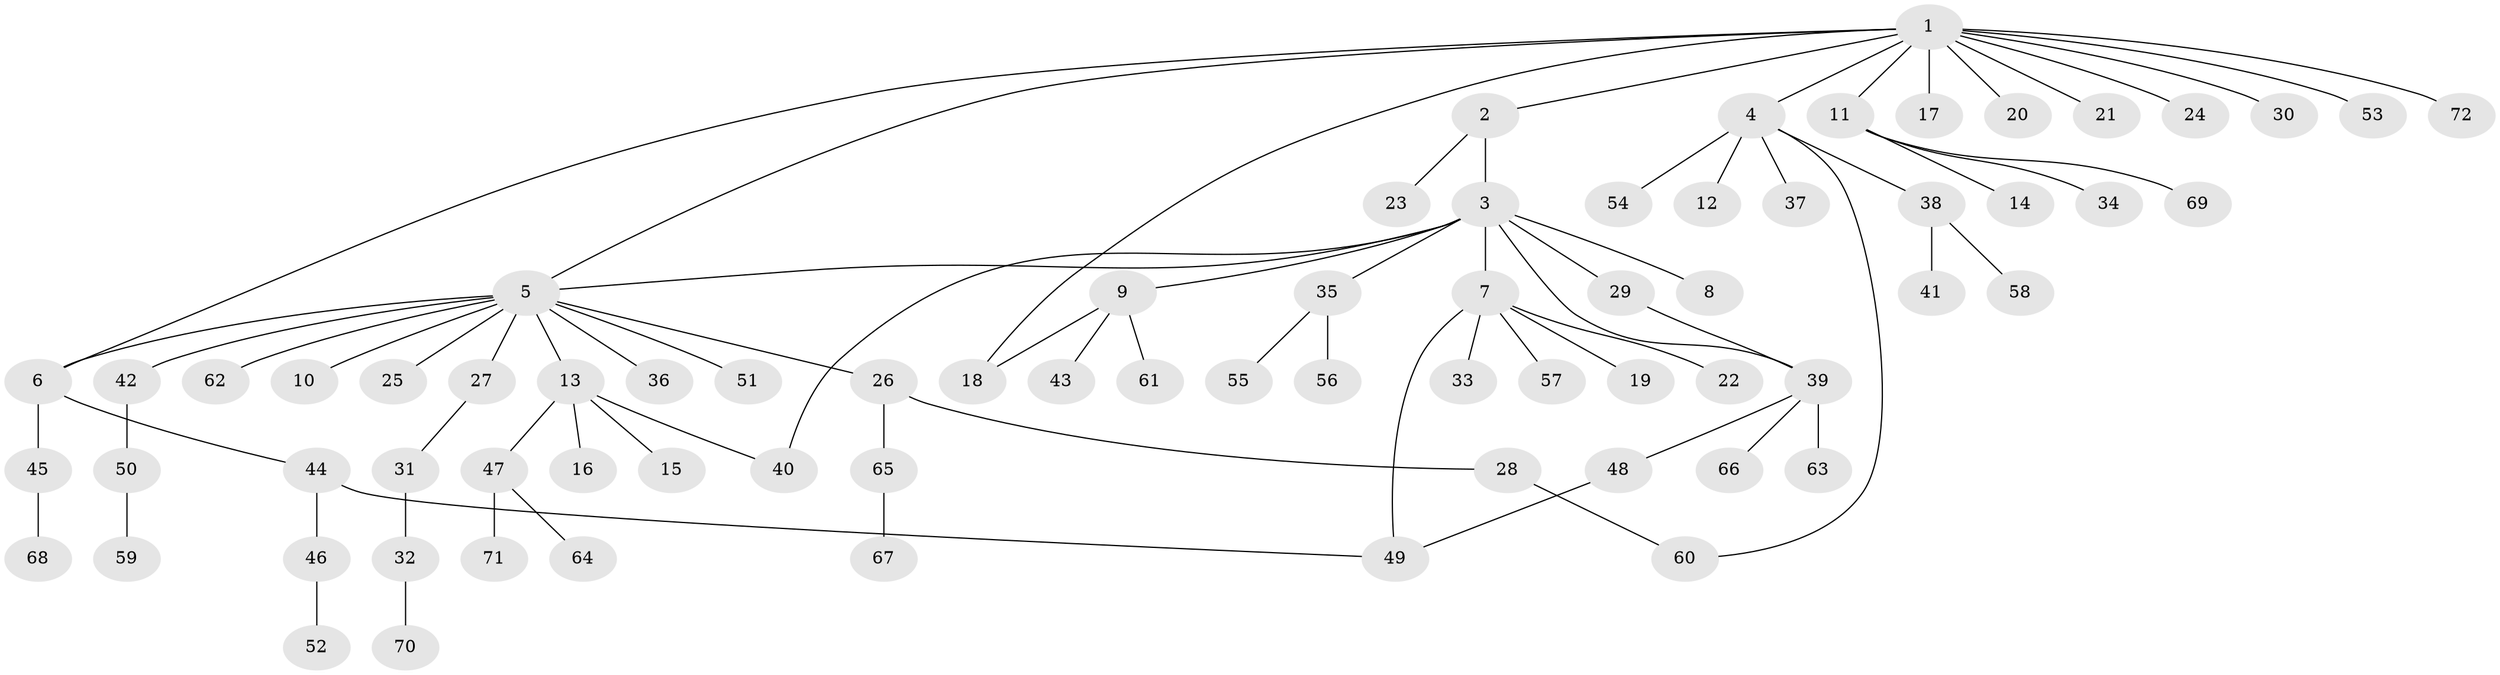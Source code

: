 // Generated by graph-tools (version 1.1) at 2025/01/03/09/25 03:01:41]
// undirected, 72 vertices, 79 edges
graph export_dot {
graph [start="1"]
  node [color=gray90,style=filled];
  1;
  2;
  3;
  4;
  5;
  6;
  7;
  8;
  9;
  10;
  11;
  12;
  13;
  14;
  15;
  16;
  17;
  18;
  19;
  20;
  21;
  22;
  23;
  24;
  25;
  26;
  27;
  28;
  29;
  30;
  31;
  32;
  33;
  34;
  35;
  36;
  37;
  38;
  39;
  40;
  41;
  42;
  43;
  44;
  45;
  46;
  47;
  48;
  49;
  50;
  51;
  52;
  53;
  54;
  55;
  56;
  57;
  58;
  59;
  60;
  61;
  62;
  63;
  64;
  65;
  66;
  67;
  68;
  69;
  70;
  71;
  72;
  1 -- 2;
  1 -- 4;
  1 -- 5;
  1 -- 6;
  1 -- 11;
  1 -- 17;
  1 -- 18;
  1 -- 20;
  1 -- 21;
  1 -- 24;
  1 -- 30;
  1 -- 53;
  1 -- 72;
  2 -- 3;
  2 -- 23;
  3 -- 5;
  3 -- 7;
  3 -- 8;
  3 -- 9;
  3 -- 29;
  3 -- 35;
  3 -- 39;
  3 -- 40;
  4 -- 12;
  4 -- 37;
  4 -- 38;
  4 -- 54;
  4 -- 60;
  5 -- 6;
  5 -- 10;
  5 -- 13;
  5 -- 25;
  5 -- 26;
  5 -- 27;
  5 -- 36;
  5 -- 42;
  5 -- 51;
  5 -- 62;
  6 -- 44;
  6 -- 45;
  7 -- 19;
  7 -- 22;
  7 -- 33;
  7 -- 49;
  7 -- 57;
  9 -- 18;
  9 -- 43;
  9 -- 61;
  11 -- 14;
  11 -- 34;
  11 -- 69;
  13 -- 15;
  13 -- 16;
  13 -- 40;
  13 -- 47;
  26 -- 28;
  26 -- 65;
  27 -- 31;
  28 -- 60;
  29 -- 39;
  31 -- 32;
  32 -- 70;
  35 -- 55;
  35 -- 56;
  38 -- 41;
  38 -- 58;
  39 -- 48;
  39 -- 63;
  39 -- 66;
  42 -- 50;
  44 -- 46;
  44 -- 49;
  45 -- 68;
  46 -- 52;
  47 -- 64;
  47 -- 71;
  48 -- 49;
  50 -- 59;
  65 -- 67;
}
